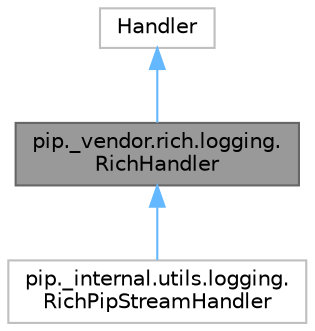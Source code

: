 digraph "pip._vendor.rich.logging.RichHandler"
{
 // LATEX_PDF_SIZE
  bgcolor="transparent";
  edge [fontname=Helvetica,fontsize=10,labelfontname=Helvetica,labelfontsize=10];
  node [fontname=Helvetica,fontsize=10,shape=box,height=0.2,width=0.4];
  Node1 [id="Node000001",label="pip._vendor.rich.logging.\lRichHandler",height=0.2,width=0.4,color="gray40", fillcolor="grey60", style="filled", fontcolor="black",tooltip=" "];
  Node2 -> Node1 [id="edge1_Node000001_Node000002",dir="back",color="steelblue1",style="solid",tooltip=" "];
  Node2 [id="Node000002",label="Handler",height=0.2,width=0.4,color="grey75", fillcolor="white", style="filled",URL="$d4/d22/classHandler.html",tooltip=" "];
  Node1 -> Node3 [id="edge2_Node000001_Node000003",dir="back",color="steelblue1",style="solid",tooltip=" "];
  Node3 [id="Node000003",label="pip._internal.utils.logging.\lRichPipStreamHandler",height=0.2,width=0.4,color="grey75", fillcolor="white", style="filled",URL="$d3/d0b/classpip_1_1__internal_1_1utils_1_1logging_1_1RichPipStreamHandler.html",tooltip=" "];
}
